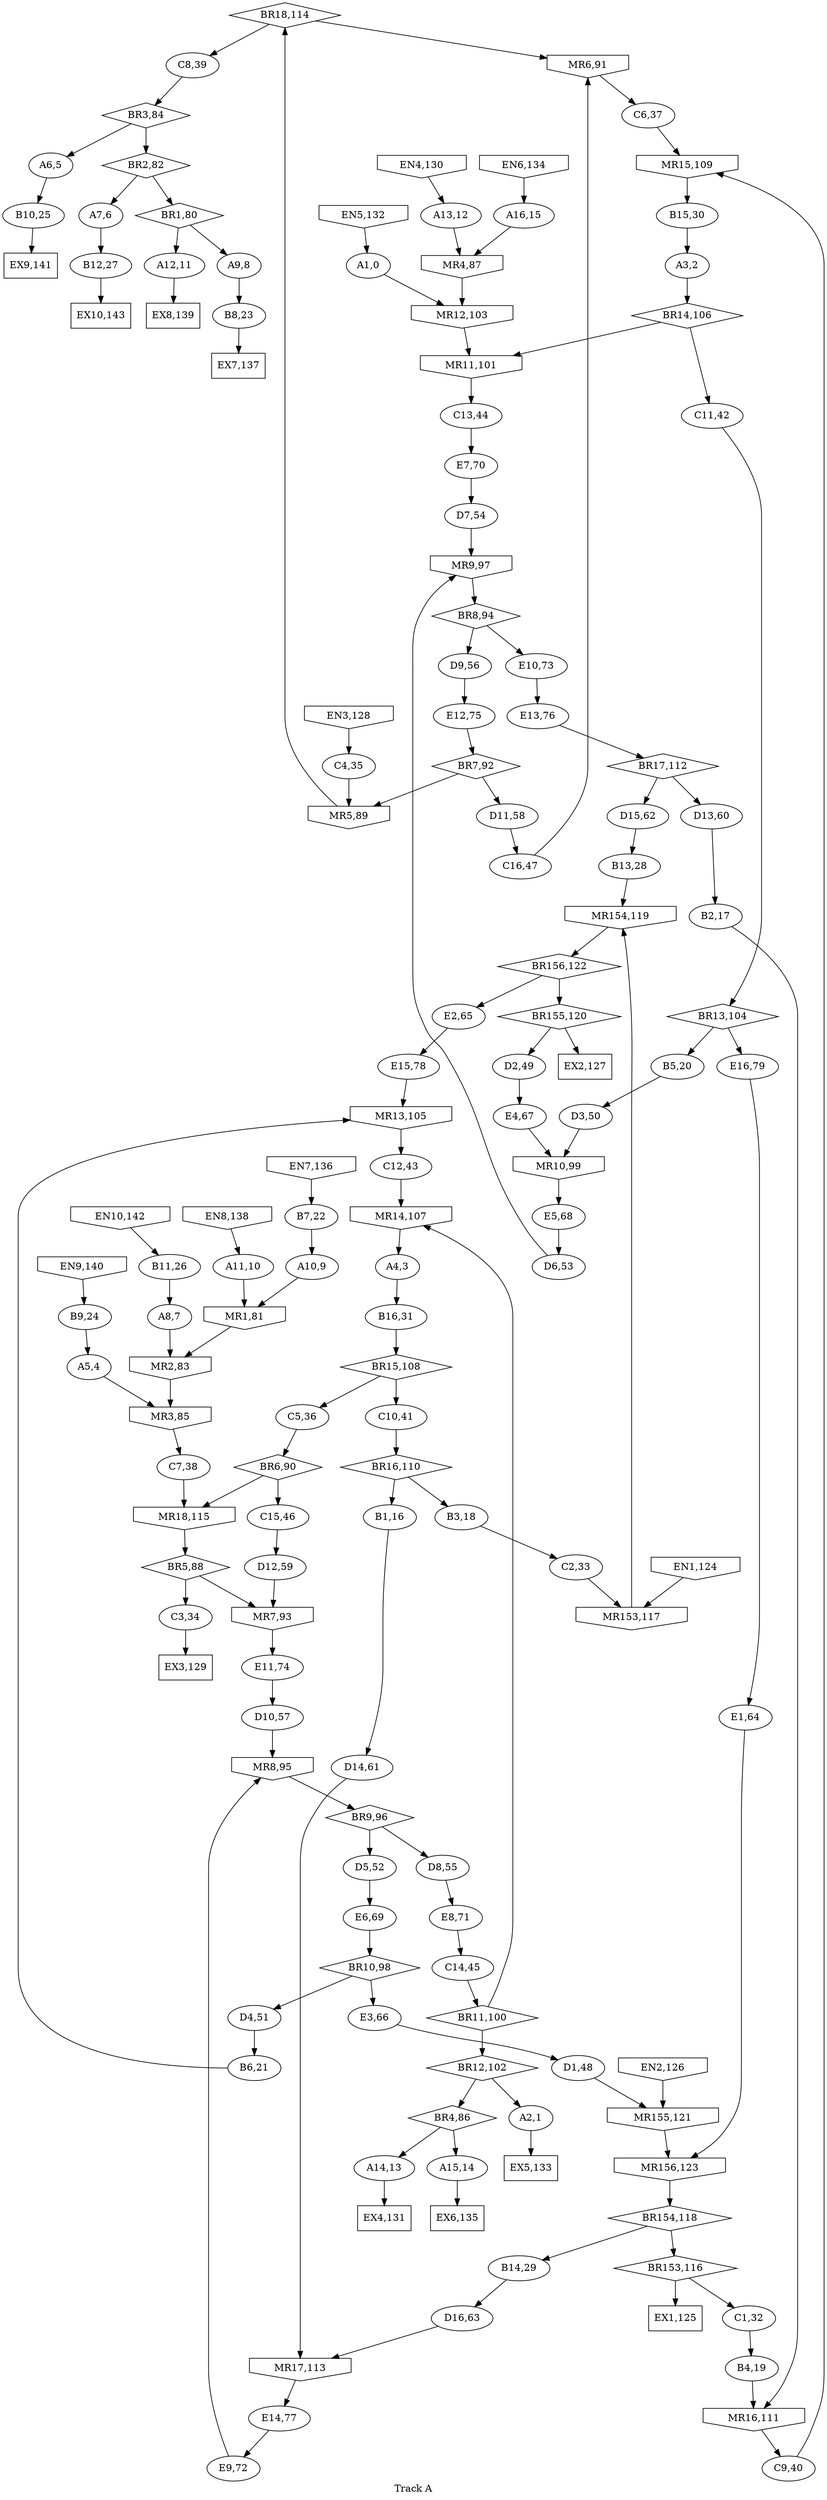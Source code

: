 digraph TrackA {
    label = "Track A";
    track80 [shape = diamond];
    track81 [shape = invhouse];
    track82 [shape = diamond];
    track83 [shape = invhouse];
    track84 [shape = diamond];
    track85 [shape = invhouse];
    track86 [shape = diamond];
    track87 [shape = invhouse];
    track88 [shape = diamond];
    track89 [shape = invhouse];
    track90 [shape = diamond];
    track91 [shape = invhouse];
    track92 [shape = diamond];
    track93 [shape = invhouse];
    track94 [shape = diamond];
    track95 [shape = invhouse];
    track96 [shape = diamond];
    track97 [shape = invhouse];
    track98 [shape = diamond];
    track99 [shape = invhouse];
    track100 [shape = diamond];
    track101 [shape = invhouse];
    track102 [shape = diamond];
    track103 [shape = invhouse];
    track104 [shape = diamond];
    track105 [shape = invhouse];
    track106 [shape = diamond];
    track107 [shape = invhouse];
    track108 [shape = diamond];
    track109 [shape = invhouse];
    track110 [shape = diamond];
    track111 [shape = invhouse];
    track112 [shape = diamond];
    track113 [shape = invhouse];
    track114 [shape = diamond];
    track115 [shape = invhouse];
    track116 [shape = diamond];
    track117 [shape = invhouse];
    track118 [shape = diamond];
    track119 [shape = invhouse];
    track120 [shape = diamond];
    track121 [shape = invhouse];
    track122 [shape = diamond];
    track123 [shape = invhouse];
    track124 [shape = invhouse];
    track126 [shape = invhouse];
    track128 [shape = invhouse];
    track130 [shape = invhouse];
    track132 [shape = invhouse];
    track134 [shape = invhouse];
    track136 [shape = invhouse];
    track138 [shape = invhouse];
    track140 [shape = invhouse];
    track142 [shape = invhouse];
    track125 [shape = box];
    track127 [shape = box];
    track129 [shape = box];
    track131 [shape = box];
    track133 [shape = box];
    track135 [shape = box];
    track137 [shape = box];
    track139 [shape = box];
    track141 [shape = box];
    track143 [shape = box];
    track0 [label = "A1,0"];
    track1 [label = "A2,1"];
    track2 [label = "A3,2"];
    track3 [label = "A4,3"];
    track4 [label = "A5,4"];
    track5 [label = "A6,5"];
    track6 [label = "A7,6"];
    track7 [label = "A8,7"];
    track8 [label = "A9,8"];
    track9 [label = "A10,9"];
    track10 [label = "A11,10"];
    track11 [label = "A12,11"];
    track12 [label = "A13,12"];
    track13 [label = "A14,13"];
    track14 [label = "A15,14"];
    track15 [label = "A16,15"];
    track16 [label = "B1,16"];
    track17 [label = "B2,17"];
    track18 [label = "B3,18"];
    track19 [label = "B4,19"];
    track20 [label = "B5,20"];
    track21 [label = "B6,21"];
    track22 [label = "B7,22"];
    track23 [label = "B8,23"];
    track24 [label = "B9,24"];
    track25 [label = "B10,25"];
    track26 [label = "B11,26"];
    track27 [label = "B12,27"];
    track28 [label = "B13,28"];
    track29 [label = "B14,29"];
    track30 [label = "B15,30"];
    track31 [label = "B16,31"];
    track32 [label = "C1,32"];
    track33 [label = "C2,33"];
    track34 [label = "C3,34"];
    track35 [label = "C4,35"];
    track36 [label = "C5,36"];
    track37 [label = "C6,37"];
    track38 [label = "C7,38"];
    track39 [label = "C8,39"];
    track40 [label = "C9,40"];
    track41 [label = "C10,41"];
    track42 [label = "C11,42"];
    track43 [label = "C12,43"];
    track44 [label = "C13,44"];
    track45 [label = "C14,45"];
    track46 [label = "C15,46"];
    track47 [label = "C16,47"];
    track48 [label = "D1,48"];
    track49 [label = "D2,49"];
    track50 [label = "D3,50"];
    track51 [label = "D4,51"];
    track52 [label = "D5,52"];
    track53 [label = "D6,53"];
    track54 [label = "D7,54"];
    track55 [label = "D8,55"];
    track56 [label = "D9,56"];
    track57 [label = "D10,57"];
    track58 [label = "D11,58"];
    track59 [label = "D12,59"];
    track60 [label = "D13,60"];
    track61 [label = "D14,61"];
    track62 [label = "D15,62"];
    track63 [label = "D16,63"];
    track64 [label = "E1,64"];
    track65 [label = "E2,65"];
    track66 [label = "E3,66"];
    track67 [label = "E4,67"];
    track68 [label = "E5,68"];
    track69 [label = "E6,69"];
    track70 [label = "E7,70"];
    track71 [label = "E8,71"];
    track72 [label = "E9,72"];
    track73 [label = "E10,73"];
    track74 [label = "E11,74"];
    track75 [label = "E12,75"];
    track76 [label = "E13,76"];
    track77 [label = "E14,77"];
    track78 [label = "E15,78"];
    track79 [label = "E16,79"];
    track80 [label = "BR1,80"];
    track81 [label = "MR1,81"];
    track82 [label = "BR2,82"];
    track83 [label = "MR2,83"];
    track84 [label = "BR3,84"];
    track85 [label = "MR3,85"];
    track86 [label = "BR4,86"];
    track87 [label = "MR4,87"];
    track88 [label = "BR5,88"];
    track89 [label = "MR5,89"];
    track90 [label = "BR6,90"];
    track91 [label = "MR6,91"];
    track92 [label = "BR7,92"];
    track93 [label = "MR7,93"];
    track94 [label = "BR8,94"];
    track95 [label = "MR8,95"];
    track96 [label = "BR9,96"];
    track97 [label = "MR9,97"];
    track98 [label = "BR10,98"];
    track99 [label = "MR10,99"];
    track100 [label = "BR11,100"];
    track101 [label = "MR11,101"];
    track102 [label = "BR12,102"];
    track103 [label = "MR12,103"];
    track104 [label = "BR13,104"];
    track105 [label = "MR13,105"];
    track106 [label = "BR14,106"];
    track107 [label = "MR14,107"];
    track108 [label = "BR15,108"];
    track109 [label = "MR15,109"];
    track110 [label = "BR16,110"];
    track111 [label = "MR16,111"];
    track112 [label = "BR17,112"];
    track113 [label = "MR17,113"];
    track114 [label = "BR18,114"];
    track115 [label = "MR18,115"];
    track116 [label = "BR153,116"];
    track117 [label = "MR153,117"];
    track118 [label = "BR154,118"];
    track119 [label = "MR154,119"];
    track120 [label = "BR155,120"];
    track121 [label = "MR155,121"];
    track122 [label = "BR156,122"];
    track123 [label = "MR156,123"];
    track124 [label = "EN1,124"];
    track125 [label = "EX1,125"];
    track126 [label = "EN2,126"];
    track127 [label = "EX2,127"];
    track128 [label = "EN3,128"];
    track129 [label = "EX3,129"];
    track130 [label = "EN4,130"];
    track131 [label = "EX4,131"];
    track132 [label = "EN5,132"];
    track133 [label = "EX5,133"];
    track134 [label = "EN6,134"];
    track135 [label = "EX6,135"];
    track136 [label = "EN7,136"];
    track137 [label = "EX7,137"];
    track138 [label = "EN8,138"];
    track139 [label = "EX8,139"];
    track140 [label = "EN9,140"];
    track141 [label = "EX9,141"];
    track142 [label = "EN10,142"];
    track143 [label = "EX10,143"];

    track0 -> track103;
    track1 -> track133;
    track2 -> track106;
    track3 -> track31;
    track4 -> track85;
    track5 -> track25;
    track6 -> track27;
    track7 -> track83;
    track8 -> track23;
    track9 -> track81;
    track10 -> track81;
    track11 -> track139;
    track12 -> track87;
    track13 -> track131;
    track14 -> track135;
    track15 -> track87;
    track16 -> track61;
    track17 -> track111;
    track18 -> track33;
    track19 -> track111;
    track20 -> track50;
    track21 -> track105;
    track22 -> track9;
    track23 -> track137;
    track24 -> track4;
    track25 -> track141;
    track26 -> track7;
    track27 -> track143;
    track28 -> track119;
    track29 -> track63;
    track30 -> track2;
    track31 -> track108;
    track32 -> track19;
    track33 -> track117;
    track34 -> track129;
    track35 -> track89;
    track36 -> track90;
    track37 -> track109;
    track38 -> track115;
    track39 -> track84;
    track40 -> track109;
    track41 -> track110;
    track42 -> track104;
    track43 -> track107;
    track44 -> track70;
    track45 -> track100;
    track46 -> track59;
    track47 -> track91;
    track48 -> track121;
    track49 -> track67;
    track50 -> track99;
    track51 -> track21;
    track52 -> track69;
    track53 -> track97;
    track54 -> track97;
    track55 -> track71;
    track56 -> track75;
    track57 -> track95;
    track58 -> track47;
    track59 -> track93;
    track60 -> track17;
    track61 -> track113;
    track62 -> track28;
    track63 -> track113;
    track64 -> track123;
    track65 -> track78;
    track66 -> track48;
    track67 -> track99;
    track68 -> track53;
    track69 -> track98;
    track70 -> track54;
    track71 -> track45;
    track72 -> track95;
    track73 -> track76;
    track74 -> track57;
    track75 -> track92;
    track76 -> track112;
    track77 -> track72;
    track78 -> track105;
    track79 -> track64;
    track80 -> track11;
    track80 -> track8;
    track81 -> track83;
    track82 -> track80;
    track82 -> track6;
    track83 -> track85;
    track84 -> track5;
    track84 -> track82;
    track85 -> track38;
    track86 -> track14;
    track86 -> track13;
    track87 -> track103;
    track88 -> track34;
    track88 -> track93;
    track89 -> track114;
    track90 -> track46;
    track90 -> track115;
    track91 -> track37;
    track92 -> track58;
    track92 -> track89;
    track93 -> track74;
    track94 -> track56;
    track94 -> track73;
    track95 -> track96;
    track96 -> track55;
    track96 -> track52;
    track97 -> track94;
    track98 -> track51;
    track98 -> track66;
    track99 -> track68;
    track100 -> track102;
    track100 -> track107;
    track101 -> track44;
    track102 -> track1;
    track102 -> track86;
    track103 -> track101;
    track104 -> track20;
    track104 -> track79;
    track105 -> track43;
    track106 -> track101;
    track106 -> track42;
    track107 -> track3;
    track108 -> track36;
    track108 -> track41;
    track109 -> track30;
    track110 -> track16;
    track110 -> track18;
    track111 -> track40;
    track112 -> track60;
    track112 -> track62;
    track113 -> track77;
    track114 -> track39;
    track114 -> track91;
    track115 -> track88;
    track116 -> track125;
    track116 -> track32;
    track117 -> track119;
    track118 -> track116;
    track118 -> track29;
    track119 -> track122;
    track120 -> track127;
    track120 -> track49;
    track121 -> track123;
    track122 -> track120;
    track122 -> track65;
    track123 -> track118;
    track124 -> track117;
    track126 -> track121;
    track128 -> track35;
    track130 -> track12;
    track132 -> track0;
    track134 -> track15;
    track136 -> track22;
    track138 -> track10;
    track140 -> track24;
    track142 -> track26;
}
